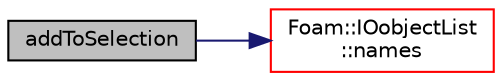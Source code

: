 digraph "addToSelection"
{
  bgcolor="transparent";
  edge [fontname="Helvetica",fontsize="10",labelfontname="Helvetica",labelfontsize="10"];
  node [fontname="Helvetica",fontsize="10",shape=record];
  rankdir="LR";
  Node1 [label="addToSelection",height=0.2,width=0.4,color="black", fillcolor="grey75", style="filled", fontcolor="black"];
  Node1 -> Node2 [color="midnightblue",fontsize="10",style="solid",fontname="Helvetica"];
  Node2 [label="Foam::IOobjectList\l::names",height=0.2,width=0.4,color="red",URL="$a01204.html#a627bcef4e891104ff8192574b673920b",tooltip="Return the list of names of the IOobjects. "];
}
